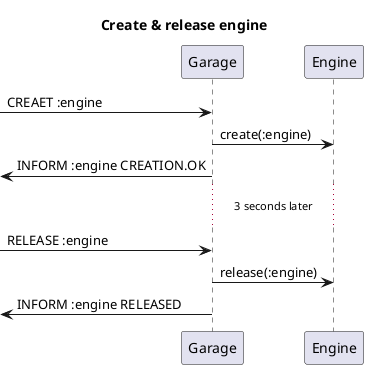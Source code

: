 @startuml

title: Create & release engine

[-> Garage: CREAET :engine

Garage -> Engine: create(:engine)

[<- Garage: INFORM :engine CREATION.OK

...3 seconds later...

[-> Garage: RELEASE :engine

Garage -> Engine: release(:engine)

[<- Garage: INFORM :engine RELEASED

@enduml
